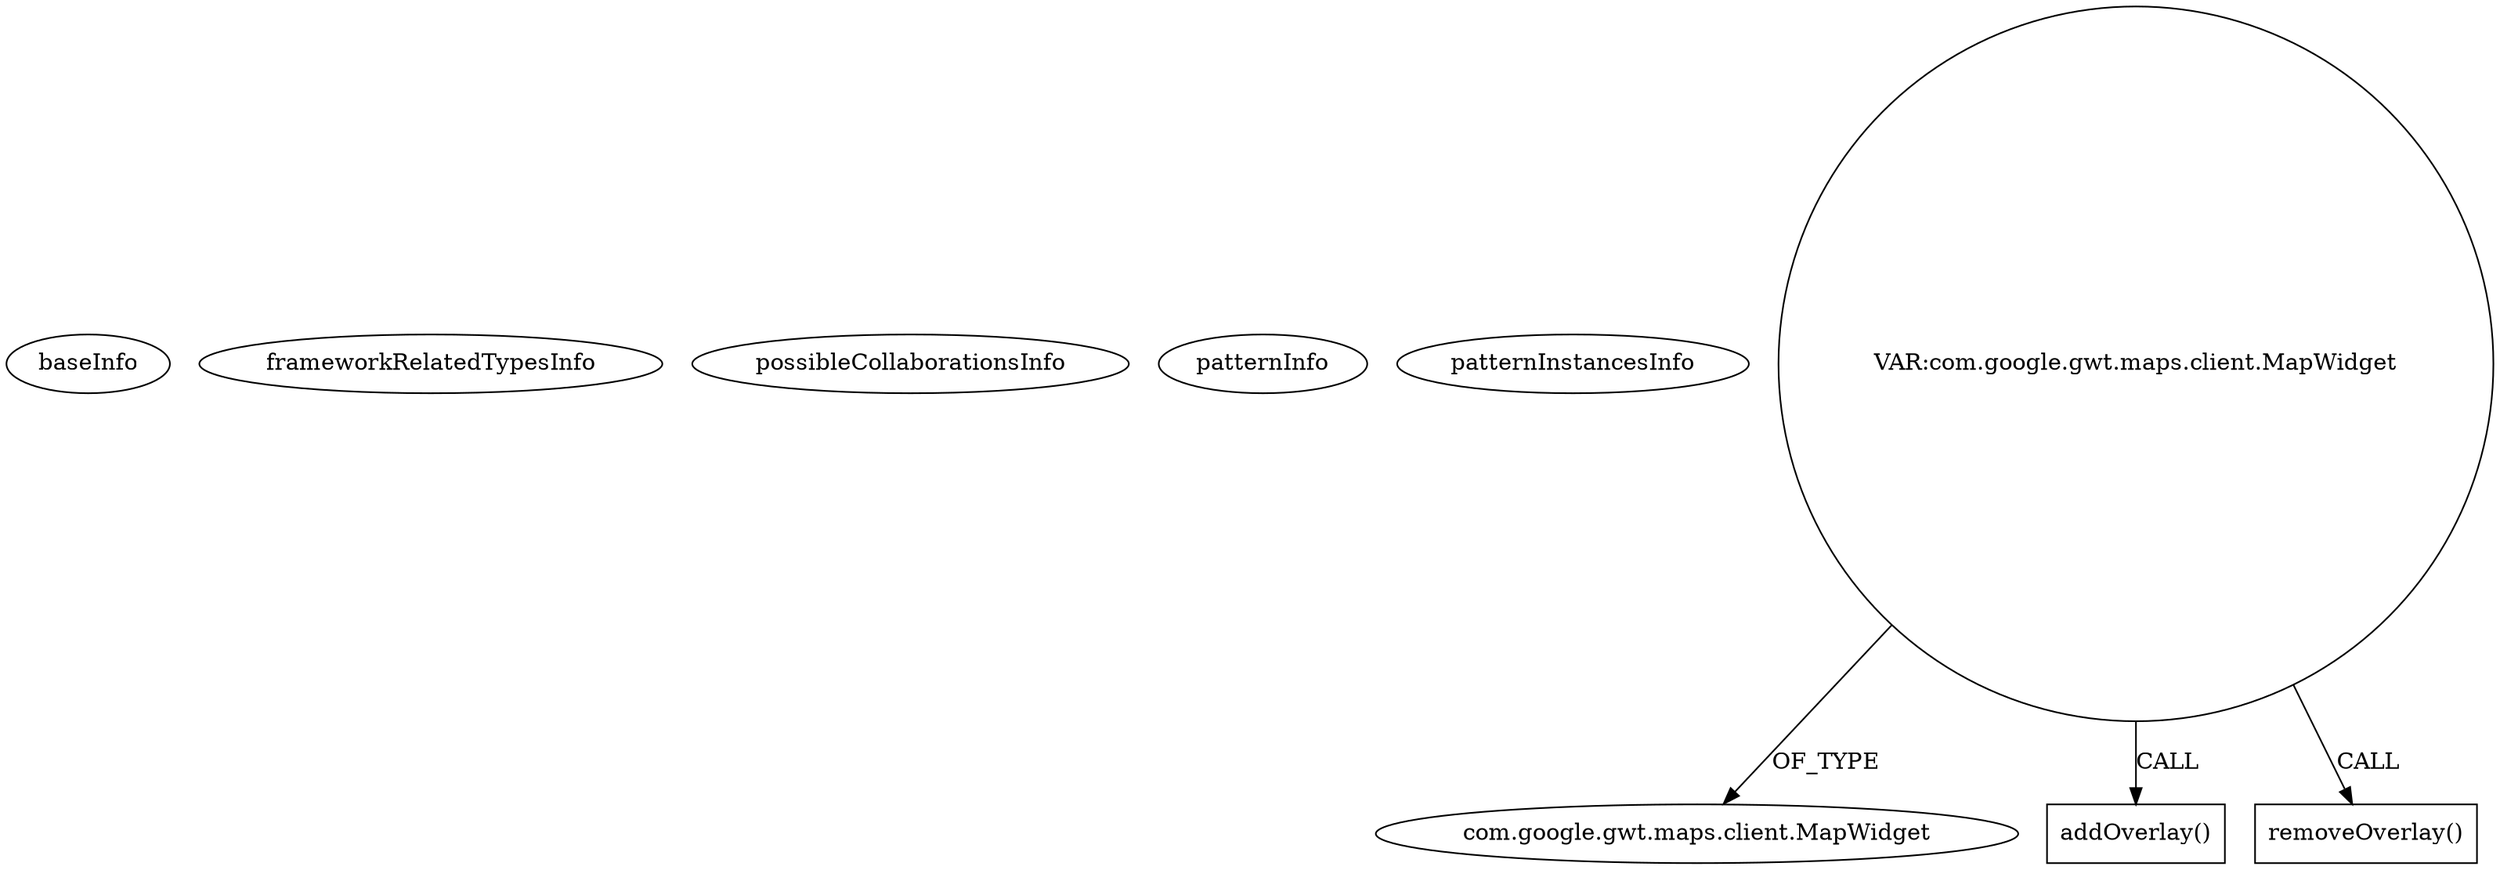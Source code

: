 digraph {
baseInfo[graphId=2061,category="pattern",isAnonymous=false,possibleRelation=false]
frameworkRelatedTypesInfo[]
possibleCollaborationsInfo[]
patternInfo[frequency=2.0,patternRootClient=null]
patternInstancesInfo[0="rwl-GoogleMapWidget~/rwl-GoogleMapWidget/GoogleMapWidget-master/src/main/java/org/vaadin/hezamu/googlemapwidget/widgetset/client/ui/VGoogleMap.java~VGoogleMap~4438",1="rwl-GoogleMapWidget~/rwl-GoogleMapWidget/GoogleMapWidget-master/src/main/java/org/vaadin/hezamu/googlemapwidget/widgetset/client/ui/VGoogleMap.java~MarkerRetrieveCommand~4442"]
11[label="com.google.gwt.maps.client.MapWidget",vertexType="FRAMEWORK_CLASS_TYPE",isFrameworkType=false]
60[label="VAR:com.google.gwt.maps.client.MapWidget",vertexType="VARIABLE_EXPRESION",isFrameworkType=false,shape=circle]
205[label="addOverlay()",vertexType="INSIDE_CALL",isFrameworkType=false,shape=box]
203[label="removeOverlay()",vertexType="INSIDE_CALL",isFrameworkType=false,shape=box]
60->11[label="OF_TYPE"]
60->203[label="CALL"]
60->205[label="CALL"]
}
